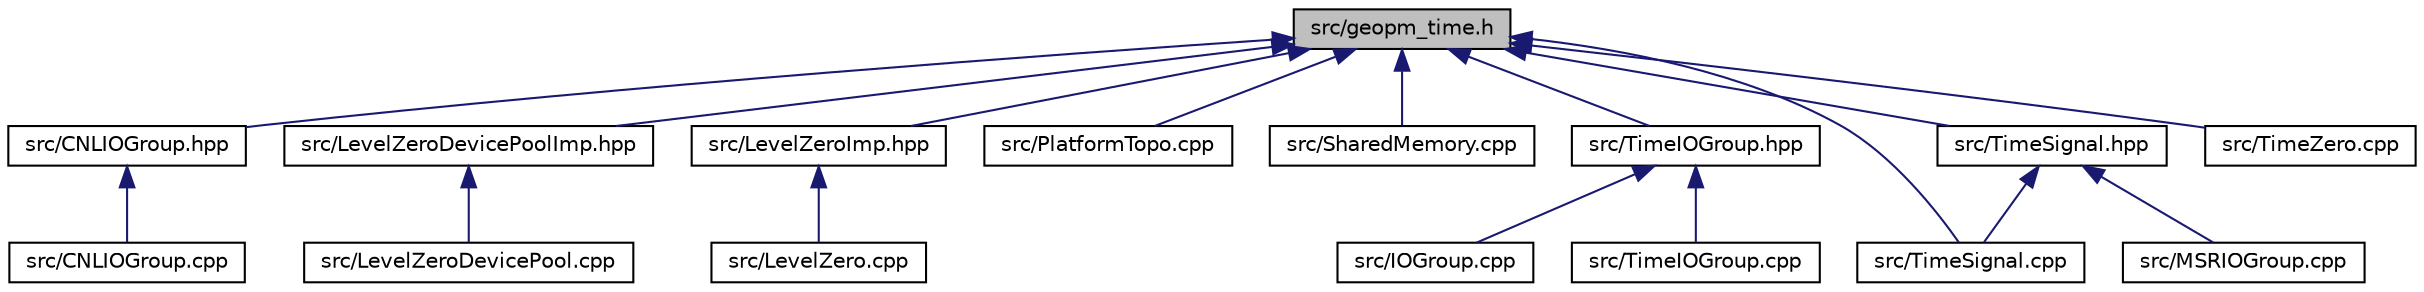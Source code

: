 digraph "src/geopm_time.h"
{
 // LATEX_PDF_SIZE
  edge [fontname="Helvetica",fontsize="10",labelfontname="Helvetica",labelfontsize="10"];
  node [fontname="Helvetica",fontsize="10",shape=record];
  Node1 [label="src/geopm_time.h",height=0.2,width=0.4,color="black", fillcolor="grey75", style="filled", fontcolor="black",tooltip=" "];
  Node1 -> Node2 [dir="back",color="midnightblue",fontsize="10",style="solid",fontname="Helvetica"];
  Node2 [label="src/CNLIOGroup.hpp",height=0.2,width=0.4,color="black", fillcolor="white", style="filled",URL="$_c_n_l_i_o_group_8hpp.html",tooltip=" "];
  Node2 -> Node3 [dir="back",color="midnightblue",fontsize="10",style="solid",fontname="Helvetica"];
  Node3 [label="src/CNLIOGroup.cpp",height=0.2,width=0.4,color="black", fillcolor="white", style="filled",URL="$_c_n_l_i_o_group_8cpp.html",tooltip=" "];
  Node1 -> Node4 [dir="back",color="midnightblue",fontsize="10",style="solid",fontname="Helvetica"];
  Node4 [label="src/LevelZeroDevicePoolImp.hpp",height=0.2,width=0.4,color="black", fillcolor="white", style="filled",URL="$_level_zero_device_pool_imp_8hpp.html",tooltip=" "];
  Node4 -> Node5 [dir="back",color="midnightblue",fontsize="10",style="solid",fontname="Helvetica"];
  Node5 [label="src/LevelZeroDevicePool.cpp",height=0.2,width=0.4,color="black", fillcolor="white", style="filled",URL="$_level_zero_device_pool_8cpp.html",tooltip=" "];
  Node1 -> Node6 [dir="back",color="midnightblue",fontsize="10",style="solid",fontname="Helvetica"];
  Node6 [label="src/LevelZeroImp.hpp",height=0.2,width=0.4,color="black", fillcolor="white", style="filled",URL="$_level_zero_imp_8hpp.html",tooltip=" "];
  Node6 -> Node7 [dir="back",color="midnightblue",fontsize="10",style="solid",fontname="Helvetica"];
  Node7 [label="src/LevelZero.cpp",height=0.2,width=0.4,color="black", fillcolor="white", style="filled",URL="$_level_zero_8cpp.html",tooltip=" "];
  Node1 -> Node8 [dir="back",color="midnightblue",fontsize="10",style="solid",fontname="Helvetica"];
  Node8 [label="src/PlatformTopo.cpp",height=0.2,width=0.4,color="black", fillcolor="white", style="filled",URL="$_platform_topo_8cpp.html",tooltip=" "];
  Node1 -> Node9 [dir="back",color="midnightblue",fontsize="10",style="solid",fontname="Helvetica"];
  Node9 [label="src/SharedMemory.cpp",height=0.2,width=0.4,color="black", fillcolor="white", style="filled",URL="$_shared_memory_8cpp.html",tooltip=" "];
  Node1 -> Node10 [dir="back",color="midnightblue",fontsize="10",style="solid",fontname="Helvetica"];
  Node10 [label="src/TimeIOGroup.hpp",height=0.2,width=0.4,color="black", fillcolor="white", style="filled",URL="$_time_i_o_group_8hpp.html",tooltip=" "];
  Node10 -> Node11 [dir="back",color="midnightblue",fontsize="10",style="solid",fontname="Helvetica"];
  Node11 [label="src/IOGroup.cpp",height=0.2,width=0.4,color="black", fillcolor="white", style="filled",URL="$_i_o_group_8cpp.html",tooltip=" "];
  Node10 -> Node12 [dir="back",color="midnightblue",fontsize="10",style="solid",fontname="Helvetica"];
  Node12 [label="src/TimeIOGroup.cpp",height=0.2,width=0.4,color="black", fillcolor="white", style="filled",URL="$_time_i_o_group_8cpp.html",tooltip=" "];
  Node1 -> Node13 [dir="back",color="midnightblue",fontsize="10",style="solid",fontname="Helvetica"];
  Node13 [label="src/TimeSignal.cpp",height=0.2,width=0.4,color="black", fillcolor="white", style="filled",URL="$_time_signal_8cpp.html",tooltip=" "];
  Node1 -> Node14 [dir="back",color="midnightblue",fontsize="10",style="solid",fontname="Helvetica"];
  Node14 [label="src/TimeSignal.hpp",height=0.2,width=0.4,color="black", fillcolor="white", style="filled",URL="$_time_signal_8hpp.html",tooltip=" "];
  Node14 -> Node15 [dir="back",color="midnightblue",fontsize="10",style="solid",fontname="Helvetica"];
  Node15 [label="src/MSRIOGroup.cpp",height=0.2,width=0.4,color="black", fillcolor="white", style="filled",URL="$_m_s_r_i_o_group_8cpp.html",tooltip=" "];
  Node14 -> Node13 [dir="back",color="midnightblue",fontsize="10",style="solid",fontname="Helvetica"];
  Node1 -> Node16 [dir="back",color="midnightblue",fontsize="10",style="solid",fontname="Helvetica"];
  Node16 [label="src/TimeZero.cpp",height=0.2,width=0.4,color="black", fillcolor="white", style="filled",URL="$_time_zero_8cpp.html",tooltip=" "];
}

